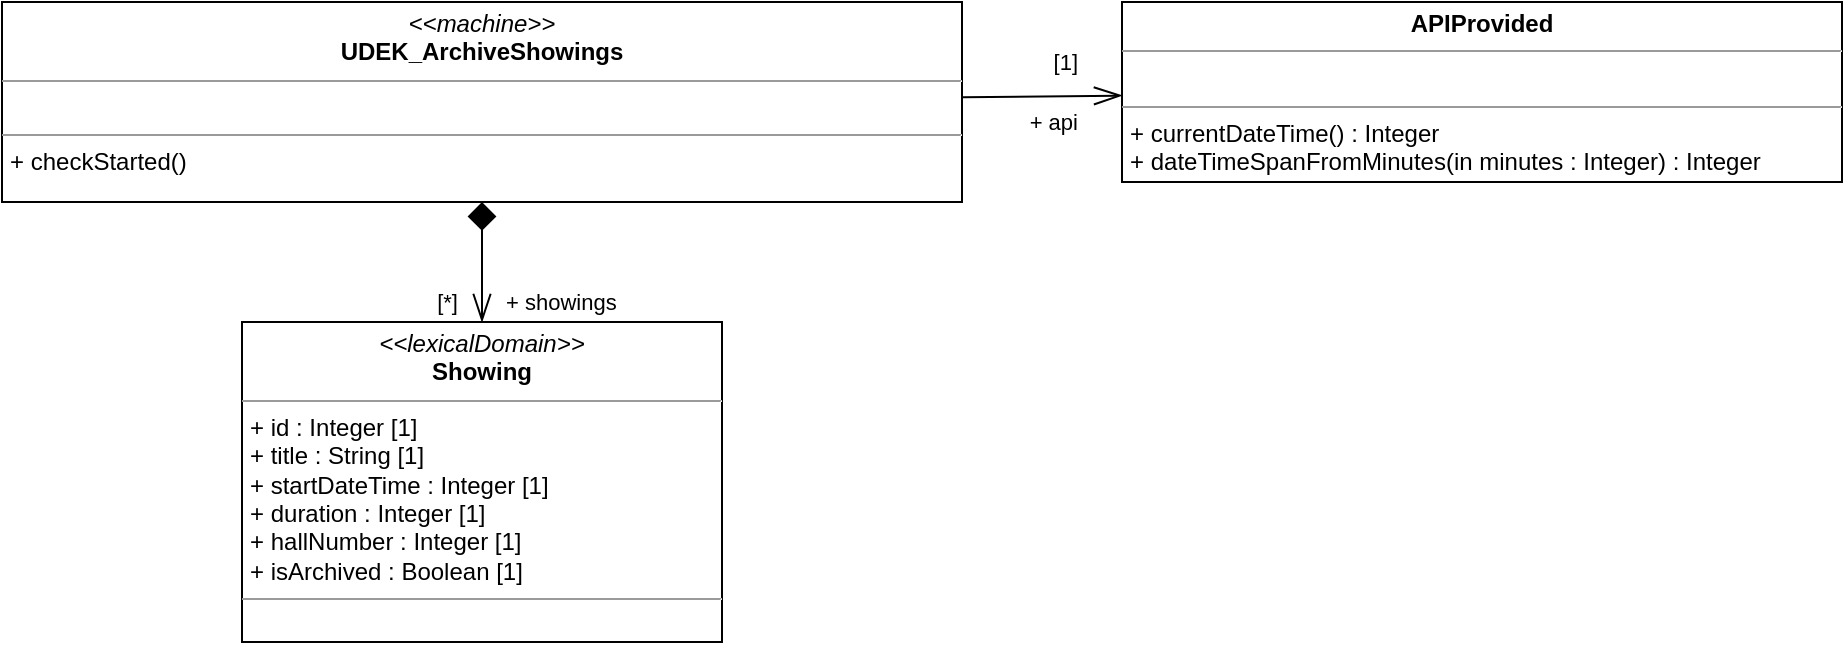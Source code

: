 <mxfile version="16.5.1" type="device"><diagram id="Ga1VfQAGBY4xxjeSj-R9" name="Page-1"><mxGraphModel dx="1718" dy="1029" grid="1" gridSize="10" guides="1" tooltips="1" connect="1" arrows="1" fold="1" page="1" pageScale="1" pageWidth="3300" pageHeight="2339" math="0" shadow="0"><root><mxCell id="0"/><mxCell id="1" parent="0"/><mxCell id="9YDDsHSkyj173WhnqZCV-1" style="edgeStyle=none;shape=connector;rounded=0;orthogonalLoop=1;jettySize=auto;html=1;labelBackgroundColor=default;fontFamily=Helvetica;fontSize=11;fontColor=default;startArrow=diamond;startFill=1;endArrow=openThin;endFill=0;startSize=12;endSize=12;strokeColor=default;" parent="1" source="9YDDsHSkyj173WhnqZCV-2" target="9YDDsHSkyj173WhnqZCV-3" edge="1"><mxGeometry relative="1" as="geometry"/></mxCell><mxCell id="9YDDsHSkyj173WhnqZCV-2" value="&lt;p style=&quot;margin: 0px ; margin-top: 4px ; text-align: center&quot;&gt;&lt;i&gt;&amp;lt;&amp;lt;machine&amp;gt;&amp;gt;&lt;/i&gt;&lt;br&gt;&lt;b&gt;UDEK_ArchiveShowings&lt;/b&gt;&lt;/p&gt;&lt;hr size=&quot;1&quot;&gt;&lt;p style=&quot;margin: 0px ; margin-left: 4px&quot;&gt;&lt;br&gt;&lt;/p&gt;&lt;hr size=&quot;1&quot;&gt;&lt;p style=&quot;margin: 0px ; margin-left: 4px&quot;&gt;+ checkStarted()&lt;/p&gt;" style="verticalAlign=top;align=left;overflow=fill;fontSize=12;fontFamily=Helvetica;html=1;rounded=0;shadow=0;glass=0;comic=0;sketch=0;pointerEvents=1;fontColor=default;gradientColor=none;container=0;" parent="1" vertex="1"><mxGeometry x="400" y="160" width="480" height="100" as="geometry"/></mxCell><mxCell id="9YDDsHSkyj173WhnqZCV-3" value="&lt;p style=&quot;margin: 0px ; margin-top: 4px ; text-align: center&quot;&gt;&lt;i&gt;&amp;lt;&amp;lt;lexicalDomain&amp;gt;&amp;gt;&lt;/i&gt;&lt;br&gt;&lt;b&gt;Showing&lt;/b&gt;&lt;/p&gt;&lt;hr size=&quot;1&quot;&gt;&lt;p style=&quot;margin: 0px 0px 0px 4px&quot;&gt;+ id : Integer [1]&lt;br&gt;&lt;/p&gt;&lt;p style=&quot;margin: 0px 0px 0px 4px&quot;&gt;+ title : String [1]&lt;/p&gt;&lt;p style=&quot;margin: 0px 0px 0px 4px&quot;&gt;+ startDateTime : Integer [1]&lt;/p&gt;&lt;p style=&quot;margin: 0px 0px 0px 4px&quot;&gt;+ duration : Integer [1]&lt;/p&gt;&lt;p style=&quot;margin: 0px 0px 0px 4px&quot;&gt;+ hallNumber : Integer [1]&lt;/p&gt;&lt;p style=&quot;margin: 0px 0px 0px 4px&quot;&gt;+ isArchived : Boolean [1]&lt;/p&gt;&lt;hr size=&quot;1&quot;&gt;&lt;p style=&quot;margin: 0px ; margin-left: 4px&quot;&gt;&lt;br&gt;&lt;/p&gt;" style="verticalAlign=top;align=left;overflow=fill;fontSize=12;fontFamily=Helvetica;html=1;rounded=0;shadow=0;glass=0;comic=0;sketch=0;pointerEvents=1;fontColor=default;gradientColor=none;container=0;" parent="1" vertex="1"><mxGeometry x="520" y="320" width="240" height="160" as="geometry"/></mxCell><mxCell id="9YDDsHSkyj173WhnqZCV-4" value="+ showings" style="text;html=1;strokeColor=none;fillColor=none;align=left;verticalAlign=middle;whiteSpace=wrap;rounded=0;fontFamily=Helvetica;fontSize=11;fontColor=default;" parent="1" vertex="1"><mxGeometry x="650" y="300" width="60" height="20" as="geometry"/></mxCell><mxCell id="9YDDsHSkyj173WhnqZCV-5" value="[*]" style="text;html=1;strokeColor=none;fillColor=none;align=right;verticalAlign=middle;whiteSpace=wrap;rounded=0;fontFamily=Helvetica;fontSize=11;fontColor=default;" parent="1" vertex="1"><mxGeometry x="610" y="300" width="20" height="20" as="geometry"/></mxCell><mxCell id="1UAc9Gf-nPEof8Bkpr5_-1" value="&lt;p style=&quot;margin: 0px ; margin-top: 4px ; text-align: center&quot;&gt;&lt;b&gt;APIProvided&lt;/b&gt;&lt;/p&gt;&lt;hr size=&quot;1&quot;&gt;&lt;p style=&quot;margin: 0px ; margin-left: 4px&quot;&gt;&lt;br&gt;&lt;/p&gt;&lt;hr size=&quot;1&quot;&gt;&lt;p style=&quot;margin: 0px ; margin-left: 4px&quot;&gt;+ currentDateTime() : Integer&lt;/p&gt;&lt;p style=&quot;margin: 0px ; margin-left: 4px&quot;&gt;+ dateTimeSpanFromMinutes(in minutes : Integer) : Integer&lt;/p&gt;" style="verticalAlign=top;align=left;overflow=fill;fontSize=12;fontFamily=Helvetica;html=1;" vertex="1" parent="1"><mxGeometry x="960" y="160" width="360" height="90" as="geometry"/></mxCell><mxCell id="1UAc9Gf-nPEof8Bkpr5_-2" style="rounded=0;orthogonalLoop=1;jettySize=auto;html=1;startArrow=none;startFill=0;endArrow=openThin;endFill=0;endSize=12;startSize=12;" edge="1" parent="1" target="1UAc9Gf-nPEof8Bkpr5_-1" source="9YDDsHSkyj173WhnqZCV-2"><mxGeometry relative="1" as="geometry"><mxPoint x="880" y="205" as="sourcePoint"/><mxPoint x="880" y="60" as="targetPoint"/></mxGeometry></mxCell><mxCell id="1UAc9Gf-nPEof8Bkpr5_-3" value="[1]" style="text;html=1;strokeColor=none;fillColor=none;align=right;verticalAlign=middle;whiteSpace=wrap;rounded=0;fontFamily=Helvetica;fontSize=11;fontColor=default;" vertex="1" parent="1"><mxGeometry x="920" y="180" width="20" height="20" as="geometry"/></mxCell><mxCell id="1UAc9Gf-nPEof8Bkpr5_-4" value="+ api" style="text;html=1;strokeColor=none;fillColor=none;align=right;verticalAlign=middle;whiteSpace=wrap;rounded=0;fontFamily=Helvetica;fontSize=11;fontColor=default;" vertex="1" parent="1"><mxGeometry x="910" y="210" width="30" height="20" as="geometry"/></mxCell></root></mxGraphModel></diagram></mxfile>